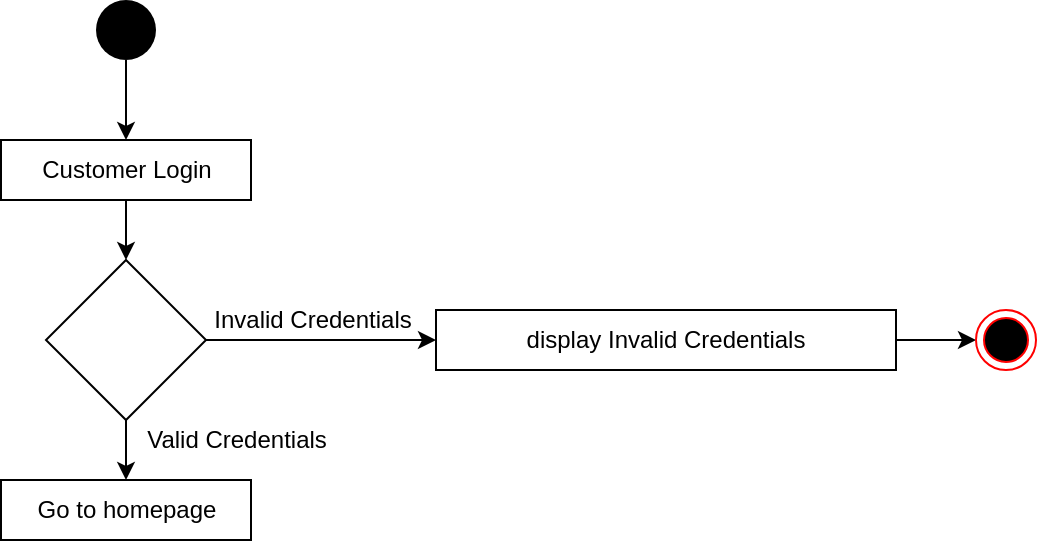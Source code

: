 <mxfile version="13.10.4" type="github">
  <diagram id="gQUU6YPlcCz4K3Z8st6E" name="Page-1">
    <mxGraphModel dx="782" dy="720" grid="1" gridSize="10" guides="1" tooltips="1" connect="1" arrows="1" fold="1" page="1" pageScale="1" pageWidth="850" pageHeight="1100" math="0" shadow="0">
      <root>
        <mxCell id="0" />
        <mxCell id="1" parent="0" />
        <mxCell id="xsEIZT0WJf75o-v4FThw-1" style="edgeStyle=orthogonalEdgeStyle;rounded=0;orthogonalLoop=1;jettySize=auto;html=1;exitX=0.5;exitY=1;exitDx=0;exitDy=0;entryX=0.5;entryY=0;entryDx=0;entryDy=0;" edge="1" parent="1" source="xsEIZT0WJf75o-v4FThw-2" target="xsEIZT0WJf75o-v4FThw-4">
          <mxGeometry relative="1" as="geometry" />
        </mxCell>
        <mxCell id="xsEIZT0WJf75o-v4FThw-2" value="" style="ellipse;fillColor=#000000;strokeColor=none;" vertex="1" parent="1">
          <mxGeometry x="280" y="50" width="30" height="30" as="geometry" />
        </mxCell>
        <mxCell id="xsEIZT0WJf75o-v4FThw-3" style="edgeStyle=orthogonalEdgeStyle;rounded=0;orthogonalLoop=1;jettySize=auto;html=1;exitX=0.5;exitY=1;exitDx=0;exitDy=0;entryX=0.5;entryY=0;entryDx=0;entryDy=0;" edge="1" parent="1" source="xsEIZT0WJf75o-v4FThw-4" target="xsEIZT0WJf75o-v4FThw-7">
          <mxGeometry relative="1" as="geometry" />
        </mxCell>
        <mxCell id="xsEIZT0WJf75o-v4FThw-4" value="Customer Login" style="rounded=0;whiteSpace=wrap;html=1;" vertex="1" parent="1">
          <mxGeometry x="232.5" y="120" width="125" height="30" as="geometry" />
        </mxCell>
        <mxCell id="xsEIZT0WJf75o-v4FThw-5" style="edgeStyle=orthogonalEdgeStyle;rounded=0;orthogonalLoop=1;jettySize=auto;html=1;" edge="1" parent="1" source="xsEIZT0WJf75o-v4FThw-7" target="xsEIZT0WJf75o-v4FThw-9">
          <mxGeometry relative="1" as="geometry" />
        </mxCell>
        <mxCell id="xsEIZT0WJf75o-v4FThw-6" style="edgeStyle=orthogonalEdgeStyle;rounded=0;orthogonalLoop=1;jettySize=auto;html=1;exitX=0.5;exitY=1;exitDx=0;exitDy=0;entryX=0.5;entryY=0;entryDx=0;entryDy=0;" edge="1" parent="1" source="xsEIZT0WJf75o-v4FThw-7" target="xsEIZT0WJf75o-v4FThw-10">
          <mxGeometry relative="1" as="geometry" />
        </mxCell>
        <mxCell id="xsEIZT0WJf75o-v4FThw-7" value="" style="rhombus;whiteSpace=wrap;html=1;" vertex="1" parent="1">
          <mxGeometry x="255" y="180" width="80" height="80" as="geometry" />
        </mxCell>
        <mxCell id="xsEIZT0WJf75o-v4FThw-8" style="edgeStyle=orthogonalEdgeStyle;rounded=0;orthogonalLoop=1;jettySize=auto;html=1;exitX=1;exitY=0.5;exitDx=0;exitDy=0;entryX=0;entryY=0.5;entryDx=0;entryDy=0;" edge="1" parent="1" source="xsEIZT0WJf75o-v4FThw-9" target="xsEIZT0WJf75o-v4FThw-11">
          <mxGeometry relative="1" as="geometry" />
        </mxCell>
        <mxCell id="xsEIZT0WJf75o-v4FThw-9" value="display Invalid Credentials" style="rounded=0;whiteSpace=wrap;html=1;" vertex="1" parent="1">
          <mxGeometry x="450" y="205" width="230" height="30" as="geometry" />
        </mxCell>
        <mxCell id="xsEIZT0WJf75o-v4FThw-10" value="Go to homepage" style="rounded=0;whiteSpace=wrap;html=1;" vertex="1" parent="1">
          <mxGeometry x="232.5" y="290" width="125" height="30" as="geometry" />
        </mxCell>
        <mxCell id="xsEIZT0WJf75o-v4FThw-11" value="" style="ellipse;html=1;shape=endState;fillColor=#000000;strokeColor=#ff0000;" vertex="1" parent="1">
          <mxGeometry x="720" y="205" width="30" height="30" as="geometry" />
        </mxCell>
        <mxCell id="xsEIZT0WJf75o-v4FThw-12" value="Invalid Credentials" style="text;html=1;align=center;verticalAlign=middle;resizable=0;points=[];autosize=1;" vertex="1" parent="1">
          <mxGeometry x="332.5" y="200" width="110" height="20" as="geometry" />
        </mxCell>
        <mxCell id="xsEIZT0WJf75o-v4FThw-13" value="Valid Credentials" style="text;html=1;align=center;verticalAlign=middle;resizable=0;points=[];autosize=1;" vertex="1" parent="1">
          <mxGeometry x="295" y="260" width="110" height="20" as="geometry" />
        </mxCell>
      </root>
    </mxGraphModel>
  </diagram>
</mxfile>
